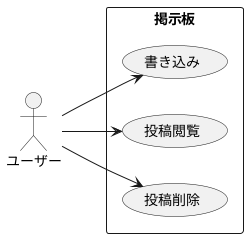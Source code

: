 @startuml
actor ユーザー
left to right direction
rectangle 掲示板{
	ユーザー --> (書き込み)
	ユーザー --> (投稿閲覧)
	ユーザー --> (投稿削除)

}
@enduml